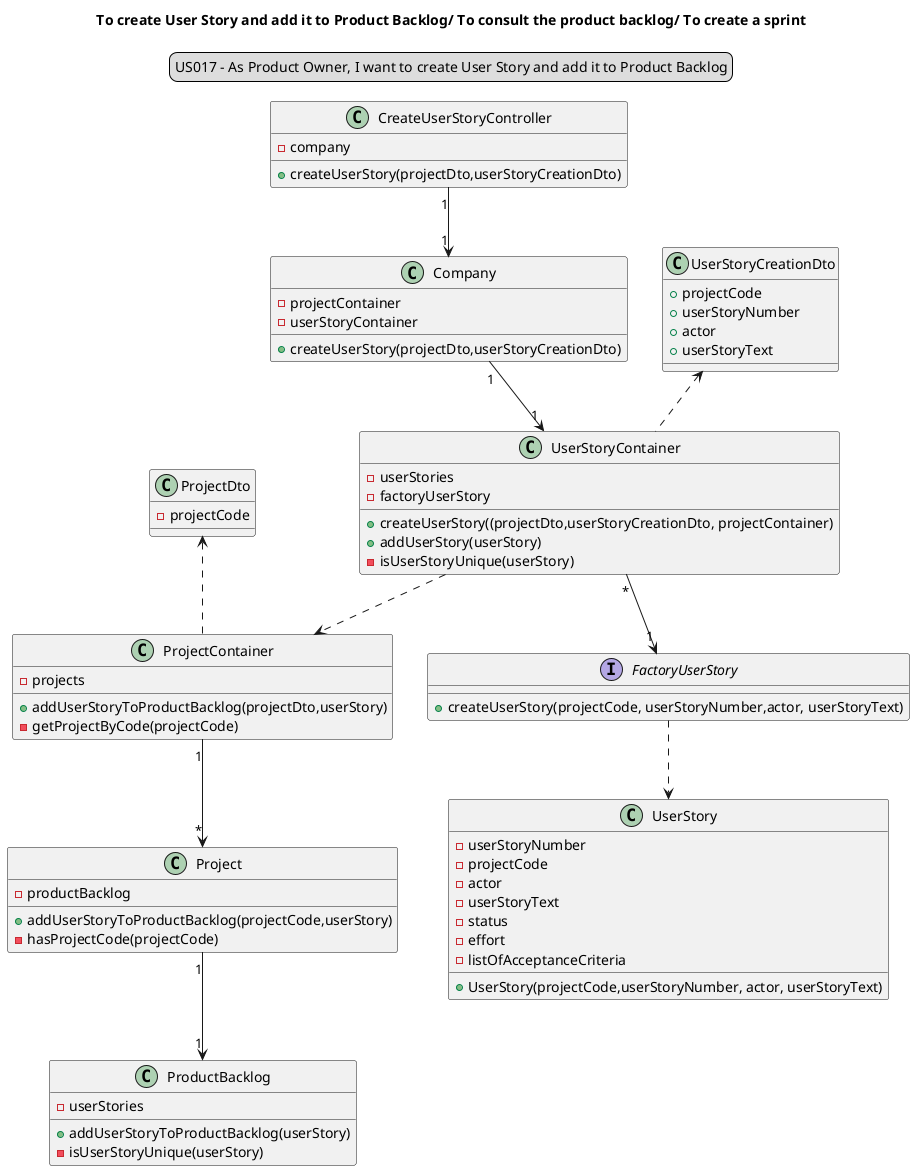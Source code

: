 @startuml
'https://plantuml.com/sequence-diagram
legend top
US017 - As Product Owner, I want to create User Story and add it to Product Backlog
end legend
skinparam sequenceMessageAlign center
title To create User Story and add it to Product Backlog/ To consult the product backlog/ To create a sprint

class "CreateUserStoryController" {
- company
+ createUserStory(projectDto,userStoryCreationDto)
}

class "Company" {
- projectContainer
- userStoryContainer
+ createUserStory(projectDto,userStoryCreationDto)
}

class "UserStoryContainer"{
-userStories
-factoryUserStory
+createUserStory((projectDto,userStoryCreationDto, projectContainer)
+addUserStory(userStory)
-isUserStoryUnique(userStory)

}

class "ProjectContainer" {
- projects
+ addUserStoryToProductBacklog(projectDto,userStory)
-getProjectByCode(projectCode)
}

class "Project"{
- productBacklog
+ addUserStoryToProductBacklog(projectCode,userStory)
- hasProjectCode(projectCode)

}
class "ProductBacklog" {
- userStories
+ addUserStoryToProductBacklog(userStory)
- isUserStoryUnique(userStory)
}
class "UserStory"{
- userStoryNumber
- projectCode
- actor
- userStoryText
- status
- effort
- listOfAcceptanceCriteria
+ UserStory(projectCode,userStoryNumber, actor, userStoryText)
}

interface "FactoryUserStory" {
+ createUserStory(projectCode, userStoryNumber,actor, userStoryText)
}
class "UserStoryCreationDto"{
+projectCode
+userStoryNumber
+actor
+userStoryText
}
class "ProjectDto"{
-projectCode
}

"CreateUserStoryController""1"-->"1" "Company"
"Company" "1"--> "1" "UserStoryContainer"
"UserStoryContainer" "*" --> "1""FactoryUserStory"
"UserStoryContainer" ..> "ProjectContainer"
"ProjectContainer" "1"-->"*" "Project"
"Project" "1" -->"1" "ProductBacklog"
"FactoryUserStory" ..> "UserStory"
"ProjectDto"<.. "ProjectContainer"
"UserStoryCreationDto"<.."UserStoryContainer"
@enduml